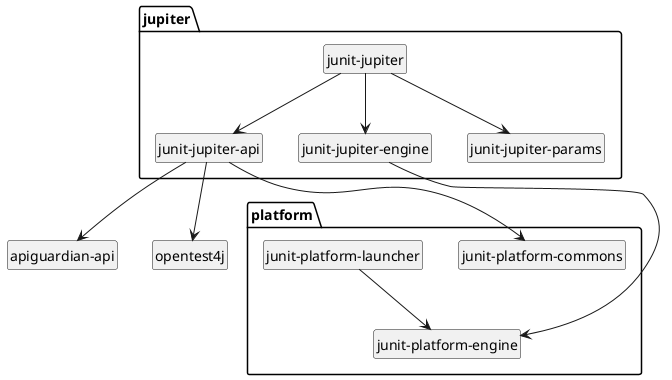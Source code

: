 @startuml

hide member
hide circle

package jupiter {
    class "junit-jupiter"
    class "junit-jupiter-api"
    class "junit-jupiter-engine"
    class "junit-jupiter-params"
}

package platform {
    class "junit-platform-commons"
    class "junit-platform-engine"
    class "junit-platform-launcher"
}

"junit-jupiter" --> "junit-jupiter-params"

"junit-jupiter" --> "junit-jupiter-api"
"junit-jupiter-api" --> "junit-platform-commons"
"junit-jupiter-api" --> "apiguardian-api"
"junit-jupiter-api" --> "opentest4j"

"junit-jupiter" --> "junit-jupiter-engine"
"junit-jupiter-engine" --> "junit-platform-engine"
"junit-platform-launcher" --> "junit-platform-engine"

@enduml